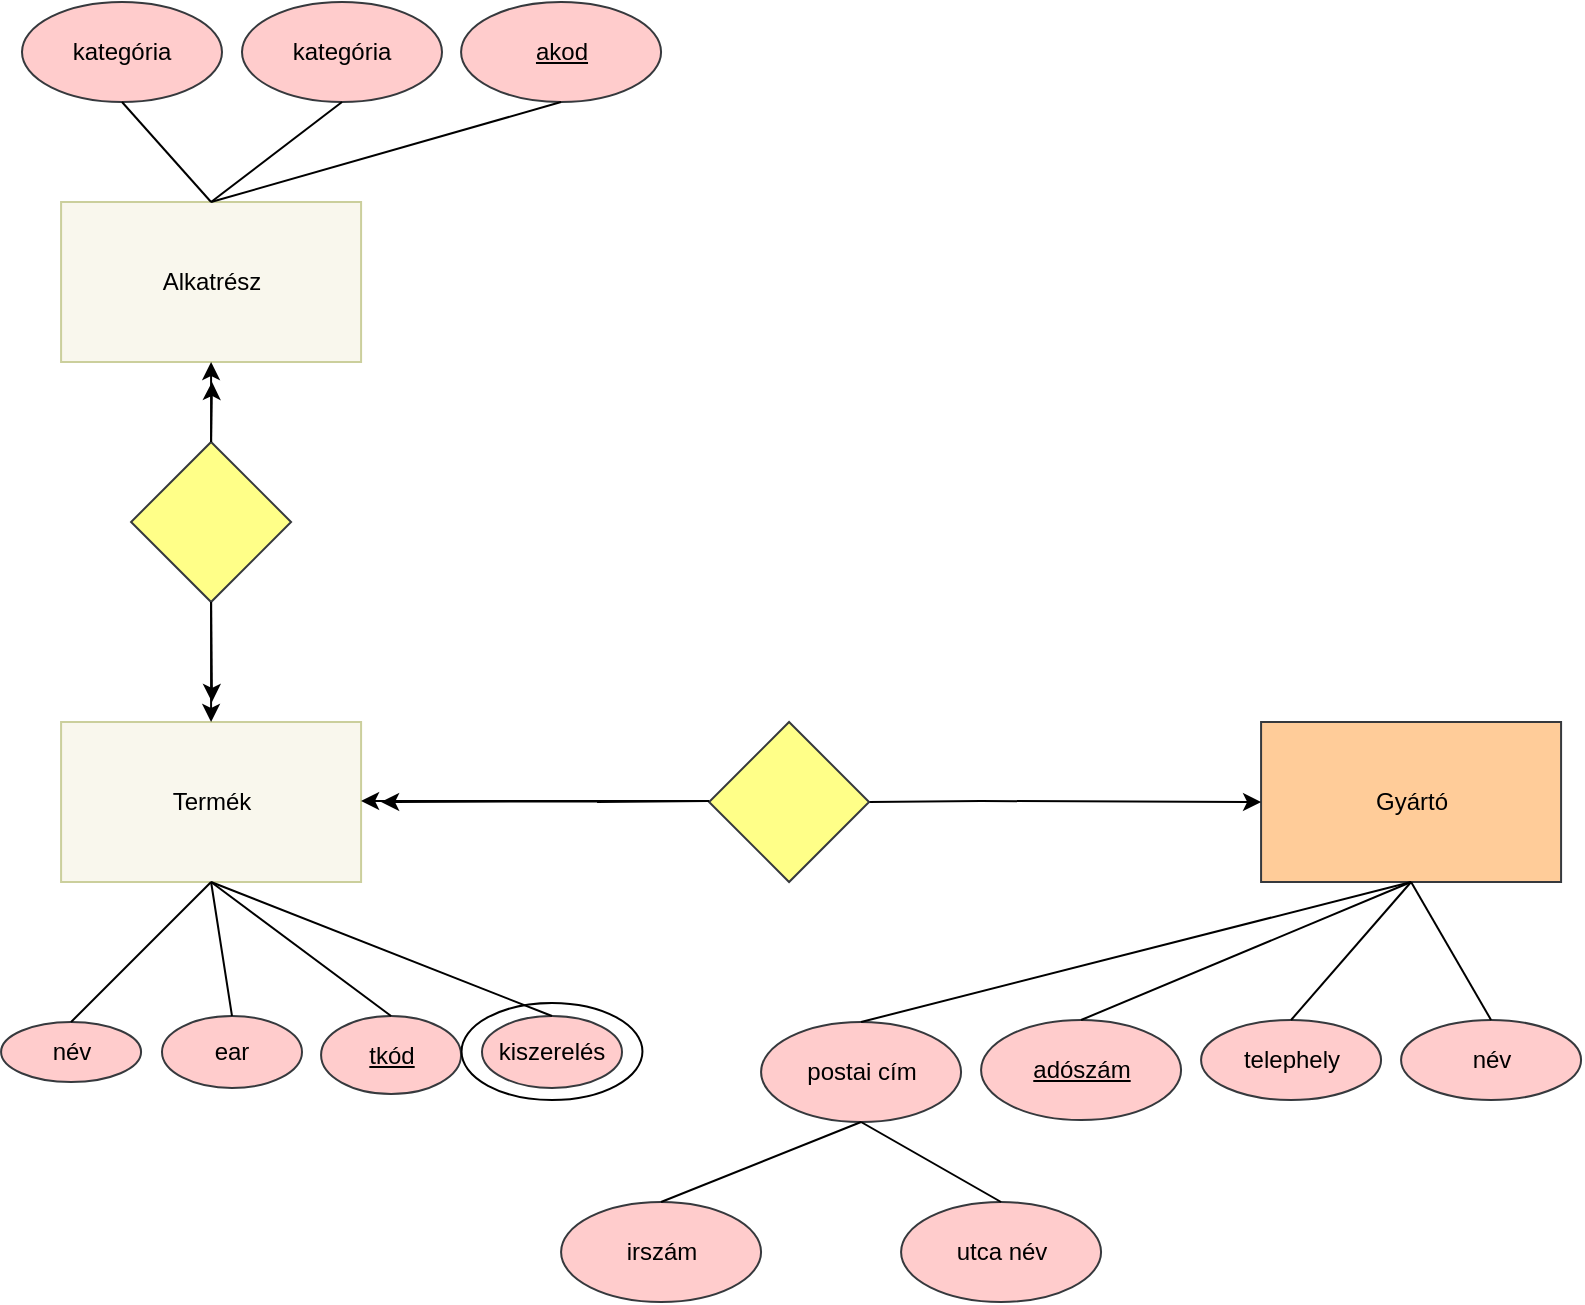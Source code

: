 <mxfile version="24.7.17">
  <diagram name="1 oldal" id="8_ZoQVMhJrcuSsGxvHBY">
    <mxGraphModel dx="1370" dy="780" grid="1" gridSize="10" guides="1" tooltips="1" connect="1" arrows="1" fold="1" page="1" pageScale="1" pageWidth="827" pageHeight="1169" math="0" shadow="0">
      <root>
        <mxCell id="0" />
        <mxCell id="1" parent="0" />
        <mxCell id="fOuyArTs9ZE_MJs5jXVL-1" value="Termék" style="rounded=0;whiteSpace=wrap;html=1;fillColor=#f9f7ed;strokeColor=#CBCF9C;" vertex="1" parent="1">
          <mxGeometry x="29.54" y="460" width="150" height="80" as="geometry" />
        </mxCell>
        <mxCell id="fOuyArTs9ZE_MJs5jXVL-4" value="Gyártó" style="rounded=0;whiteSpace=wrap;html=1;fillColor=#ffcc99;strokeColor=#36393d;" vertex="1" parent="1">
          <mxGeometry x="629.54" y="460" width="150" height="80" as="geometry" />
        </mxCell>
        <mxCell id="fOuyArTs9ZE_MJs5jXVL-6" value="" style="endArrow=classic;html=1;rounded=0;exitX=1;exitY=0.5;exitDx=0;exitDy=0;entryX=0;entryY=0.5;entryDx=0;entryDy=0;" edge="1" parent="1" source="fOuyArTs9ZE_MJs5jXVL-12" target="fOuyArTs9ZE_MJs5jXVL-4">
          <mxGeometry width="50" height="50" relative="1" as="geometry">
            <mxPoint x="379.54" y="499.5" as="sourcePoint" />
            <mxPoint x="609.54" y="500" as="targetPoint" />
            <Array as="points">
              <mxPoint x="489.54" y="499.5" />
            </Array>
          </mxGeometry>
        </mxCell>
        <mxCell id="fOuyArTs9ZE_MJs5jXVL-12" value="" style="rhombus;whiteSpace=wrap;html=1;fillColor=#ffff88;strokeColor=#36393d;" vertex="1" parent="1">
          <mxGeometry x="353.54" y="460" width="80" height="80" as="geometry" />
        </mxCell>
        <mxCell id="fOuyArTs9ZE_MJs5jXVL-13" value="" style="endArrow=classic;html=1;rounded=0;exitX=1;exitY=0.5;exitDx=0;exitDy=0;" edge="1" parent="1">
          <mxGeometry width="50" height="50" relative="1" as="geometry">
            <mxPoint x="297.54" y="500" as="sourcePoint" />
            <mxPoint x="189.54" y="500" as="targetPoint" />
            <Array as="points">
              <mxPoint x="353.54" y="499.5" />
            </Array>
          </mxGeometry>
        </mxCell>
        <mxCell id="fOuyArTs9ZE_MJs5jXVL-14" value="" style="endArrow=classic;html=1;rounded=0;entryX=1;entryY=0.5;entryDx=0;entryDy=0;exitX=0;exitY=0.5;exitDx=0;exitDy=0;" edge="1" parent="1">
          <mxGeometry width="50" height="50" relative="1" as="geometry">
            <mxPoint x="353.54" y="499.5" as="sourcePoint" />
            <mxPoint x="179.54" y="499.5" as="targetPoint" />
          </mxGeometry>
        </mxCell>
        <mxCell id="fOuyArTs9ZE_MJs5jXVL-16" value="név" style="ellipse;whiteSpace=wrap;html=1;fillColor=#ffcccc;strokeColor=#36393d;" vertex="1" parent="1">
          <mxGeometry x="-0.46" y="610" width="70" height="30" as="geometry" />
        </mxCell>
        <mxCell id="fOuyArTs9ZE_MJs5jXVL-19" value="ear" style="ellipse;whiteSpace=wrap;html=1;fillColor=#ffcccc;strokeColor=#36393d;" vertex="1" parent="1">
          <mxGeometry x="80" y="607" width="70" height="36" as="geometry" />
        </mxCell>
        <mxCell id="fOuyArTs9ZE_MJs5jXVL-22" value="telephely" style="ellipse;whiteSpace=wrap;html=1;fillColor=#ffcccc;strokeColor=#36393d;" vertex="1" parent="1">
          <mxGeometry x="599.54" y="609" width="90" height="40" as="geometry" />
        </mxCell>
        <mxCell id="fOuyArTs9ZE_MJs5jXVL-23" value="név" style="ellipse;whiteSpace=wrap;html=1;fillColor=#ffcccc;strokeColor=#36393d;" vertex="1" parent="1">
          <mxGeometry x="699.54" y="609" width="90" height="40" as="geometry" />
        </mxCell>
        <mxCell id="fOuyArTs9ZE_MJs5jXVL-24" value="&lt;u&gt;adószám&lt;/u&gt;" style="ellipse;whiteSpace=wrap;html=1;fillColor=#ffcccc;strokeColor=#36393d;" vertex="1" parent="1">
          <mxGeometry x="489.54" y="609" width="100" height="50" as="geometry" />
        </mxCell>
        <mxCell id="fOuyArTs9ZE_MJs5jXVL-26" value="&lt;u&gt;tkód&lt;/u&gt;" style="ellipse;whiteSpace=wrap;html=1;fillColor=#ffcccc;strokeColor=#36393d;" vertex="1" parent="1">
          <mxGeometry x="159.54" y="607" width="70" height="39" as="geometry" />
        </mxCell>
        <mxCell id="fOuyArTs9ZE_MJs5jXVL-29" value="" style="endArrow=none;html=1;rounded=0;exitX=0.5;exitY=0;exitDx=0;exitDy=0;entryX=0.5;entryY=1;entryDx=0;entryDy=0;" edge="1" parent="1" source="fOuyArTs9ZE_MJs5jXVL-16" target="fOuyArTs9ZE_MJs5jXVL-1">
          <mxGeometry width="50" height="50" relative="1" as="geometry">
            <mxPoint x="20.0" y="609.4" as="sourcePoint" />
            <mxPoint x="99.54" y="560" as="targetPoint" />
          </mxGeometry>
        </mxCell>
        <mxCell id="fOuyArTs9ZE_MJs5jXVL-31" value="" style="endArrow=none;html=1;rounded=0;exitX=0.5;exitY=0;exitDx=0;exitDy=0;entryX=0.5;entryY=1;entryDx=0;entryDy=0;" edge="1" parent="1" source="fOuyArTs9ZE_MJs5jXVL-19" target="fOuyArTs9ZE_MJs5jXVL-1">
          <mxGeometry width="50" height="50" relative="1" as="geometry">
            <mxPoint x="369.54" y="660" as="sourcePoint" />
            <mxPoint x="419.54" y="610" as="targetPoint" />
          </mxGeometry>
        </mxCell>
        <mxCell id="fOuyArTs9ZE_MJs5jXVL-32" value="" style="endArrow=none;html=1;rounded=0;exitX=0.5;exitY=0;exitDx=0;exitDy=0;entryX=0.5;entryY=1;entryDx=0;entryDy=0;" edge="1" parent="1" source="fOuyArTs9ZE_MJs5jXVL-26" target="fOuyArTs9ZE_MJs5jXVL-1">
          <mxGeometry width="50" height="50" relative="1" as="geometry">
            <mxPoint x="369.54" y="660" as="sourcePoint" />
            <mxPoint x="419.54" y="610" as="targetPoint" />
          </mxGeometry>
        </mxCell>
        <mxCell id="fOuyArTs9ZE_MJs5jXVL-34" value="" style="endArrow=none;html=1;rounded=0;entryX=0.5;entryY=1;entryDx=0;entryDy=0;exitX=0.5;exitY=0;exitDx=0;exitDy=0;" edge="1" parent="1" source="fOuyArTs9ZE_MJs5jXVL-24" target="fOuyArTs9ZE_MJs5jXVL-4">
          <mxGeometry width="50" height="50" relative="1" as="geometry">
            <mxPoint x="369.54" y="660" as="sourcePoint" />
            <mxPoint x="419.54" y="610" as="targetPoint" />
          </mxGeometry>
        </mxCell>
        <mxCell id="fOuyArTs9ZE_MJs5jXVL-37" value="" style="endArrow=none;html=1;rounded=0;exitX=0.5;exitY=0;exitDx=0;exitDy=0;entryX=0.5;entryY=1;entryDx=0;entryDy=0;" edge="1" parent="1" source="fOuyArTs9ZE_MJs5jXVL-22" target="fOuyArTs9ZE_MJs5jXVL-4">
          <mxGeometry width="50" height="50" relative="1" as="geometry">
            <mxPoint x="369.54" y="660" as="sourcePoint" />
            <mxPoint x="419.54" y="610" as="targetPoint" />
          </mxGeometry>
        </mxCell>
        <mxCell id="fOuyArTs9ZE_MJs5jXVL-38" value="" style="endArrow=none;html=1;rounded=0;exitX=0.5;exitY=0;exitDx=0;exitDy=0;entryX=0.5;entryY=1;entryDx=0;entryDy=0;" edge="1" parent="1" source="fOuyArTs9ZE_MJs5jXVL-23" target="fOuyArTs9ZE_MJs5jXVL-4">
          <mxGeometry width="50" height="50" relative="1" as="geometry">
            <mxPoint x="369.54" y="660" as="sourcePoint" />
            <mxPoint x="419.54" y="610" as="targetPoint" />
          </mxGeometry>
        </mxCell>
        <mxCell id="fOuyArTs9ZE_MJs5jXVL-40" value="postai cím" style="ellipse;whiteSpace=wrap;html=1;fillColor=#ffcccc;strokeColor=#36393d;" vertex="1" parent="1">
          <mxGeometry x="379.54" y="610" width="100" height="50" as="geometry" />
        </mxCell>
        <mxCell id="fOuyArTs9ZE_MJs5jXVL-41" value="" style="endArrow=none;html=1;rounded=0;exitX=0.5;exitY=0;exitDx=0;exitDy=0;entryX=0.5;entryY=1;entryDx=0;entryDy=0;" edge="1" parent="1" source="fOuyArTs9ZE_MJs5jXVL-40" target="fOuyArTs9ZE_MJs5jXVL-4">
          <mxGeometry width="50" height="50" relative="1" as="geometry">
            <mxPoint x="509.54" y="660" as="sourcePoint" />
            <mxPoint x="559.54" y="610" as="targetPoint" />
          </mxGeometry>
        </mxCell>
        <mxCell id="fOuyArTs9ZE_MJs5jXVL-42" value="utca név" style="ellipse;whiteSpace=wrap;html=1;fillColor=#ffcccc;strokeColor=#36393d;" vertex="1" parent="1">
          <mxGeometry x="449.54" y="700" width="100" height="50" as="geometry" />
        </mxCell>
        <mxCell id="fOuyArTs9ZE_MJs5jXVL-43" value="irszám" style="ellipse;whiteSpace=wrap;html=1;fillColor=#ffcccc;strokeColor=#36393d;" vertex="1" parent="1">
          <mxGeometry x="279.54" y="700" width="100" height="50" as="geometry" />
        </mxCell>
        <mxCell id="fOuyArTs9ZE_MJs5jXVL-44" value="" style="endArrow=none;html=1;rounded=0;exitX=0.5;exitY=0;exitDx=0;exitDy=0;entryX=0.5;entryY=1;entryDx=0;entryDy=0;" edge="1" parent="1" source="fOuyArTs9ZE_MJs5jXVL-43" target="fOuyArTs9ZE_MJs5jXVL-40">
          <mxGeometry width="50" height="50" relative="1" as="geometry">
            <mxPoint x="419.54" y="660" as="sourcePoint" />
            <mxPoint x="469.54" y="610" as="targetPoint" />
          </mxGeometry>
        </mxCell>
        <mxCell id="fOuyArTs9ZE_MJs5jXVL-45" value="" style="endArrow=none;html=1;rounded=0;entryX=0.5;entryY=1;entryDx=0;entryDy=0;exitX=0.5;exitY=0;exitDx=0;exitDy=0;" edge="1" parent="1" source="fOuyArTs9ZE_MJs5jXVL-42" target="fOuyArTs9ZE_MJs5jXVL-40">
          <mxGeometry width="50" height="50" relative="1" as="geometry">
            <mxPoint x="469.54" y="850" as="sourcePoint" />
            <mxPoint x="519.54" y="800" as="targetPoint" />
          </mxGeometry>
        </mxCell>
        <mxCell id="fOuyArTs9ZE_MJs5jXVL-46" value="kiszerelés" style="ellipse;whiteSpace=wrap;html=1;fillColor=#ffcccc;strokeColor=#36393d;" vertex="1" parent="1">
          <mxGeometry x="240" y="607" width="70" height="36" as="geometry" />
        </mxCell>
        <mxCell id="fOuyArTs9ZE_MJs5jXVL-47" value="" style="endArrow=none;html=1;rounded=0;exitX=0.5;exitY=0;exitDx=0;exitDy=0;entryX=0.5;entryY=1;entryDx=0;entryDy=0;" edge="1" parent="1" source="fOuyArTs9ZE_MJs5jXVL-46" target="fOuyArTs9ZE_MJs5jXVL-1">
          <mxGeometry width="50" height="50" relative="1" as="geometry">
            <mxPoint x="149.54" y="660" as="sourcePoint" />
            <mxPoint x="199.54" y="610" as="targetPoint" />
          </mxGeometry>
        </mxCell>
        <mxCell id="fOuyArTs9ZE_MJs5jXVL-50" value="Alkatrész" style="rounded=0;whiteSpace=wrap;html=1;fillColor=#f9f7ed;strokeColor=#CBCF9C;" vertex="1" parent="1">
          <mxGeometry x="29.54" y="200" width="150" height="80" as="geometry" />
        </mxCell>
        <mxCell id="fOuyArTs9ZE_MJs5jXVL-51" value="" style="rhombus;whiteSpace=wrap;html=1;fillColor=#ffff88;strokeColor=#36393d;" vertex="1" parent="1">
          <mxGeometry x="64.54" y="320" width="80" height="80" as="geometry" />
        </mxCell>
        <mxCell id="fOuyArTs9ZE_MJs5jXVL-52" value="" style="endArrow=classic;html=1;rounded=0;exitX=0.5;exitY=0;exitDx=0;exitDy=0;entryX=0.5;entryY=1;entryDx=0;entryDy=0;" edge="1" parent="1" source="fOuyArTs9ZE_MJs5jXVL-51" target="fOuyArTs9ZE_MJs5jXVL-50">
          <mxGeometry width="50" height="50" relative="1" as="geometry">
            <mxPoint x="159.54" y="360" as="sourcePoint" />
            <mxPoint x="209.54" y="310" as="targetPoint" />
          </mxGeometry>
        </mxCell>
        <mxCell id="fOuyArTs9ZE_MJs5jXVL-53" value="" style="endArrow=classic;html=1;rounded=0;exitX=0.5;exitY=0;exitDx=0;exitDy=0;" edge="1" parent="1" source="fOuyArTs9ZE_MJs5jXVL-51">
          <mxGeometry width="50" height="50" relative="1" as="geometry">
            <mxPoint x="270" y="530" as="sourcePoint" />
            <mxPoint x="105" y="290" as="targetPoint" />
          </mxGeometry>
        </mxCell>
        <mxCell id="fOuyArTs9ZE_MJs5jXVL-54" value="" style="endArrow=classic;html=1;rounded=0;exitX=0.5;exitY=1;exitDx=0;exitDy=0;entryX=0.5;entryY=0;entryDx=0;entryDy=0;" edge="1" parent="1" source="fOuyArTs9ZE_MJs5jXVL-51" target="fOuyArTs9ZE_MJs5jXVL-1">
          <mxGeometry width="50" height="50" relative="1" as="geometry">
            <mxPoint x="270" y="530" as="sourcePoint" />
            <mxPoint x="320" y="480" as="targetPoint" />
          </mxGeometry>
        </mxCell>
        <mxCell id="fOuyArTs9ZE_MJs5jXVL-55" value="" style="endArrow=classic;html=1;rounded=0;exitX=0.5;exitY=1;exitDx=0;exitDy=0;" edge="1" parent="1" source="fOuyArTs9ZE_MJs5jXVL-51">
          <mxGeometry width="50" height="50" relative="1" as="geometry">
            <mxPoint x="270" y="530" as="sourcePoint" />
            <mxPoint x="105" y="450" as="targetPoint" />
          </mxGeometry>
        </mxCell>
        <mxCell id="fOuyArTs9ZE_MJs5jXVL-56" value="" style="ellipse;whiteSpace=wrap;html=1;fillColor=none;" vertex="1" parent="1">
          <mxGeometry x="229.77" y="600.5" width="90.46" height="48.5" as="geometry" />
        </mxCell>
        <mxCell id="fOuyArTs9ZE_MJs5jXVL-57" value="&lt;u&gt;akod&lt;/u&gt;" style="ellipse;whiteSpace=wrap;html=1;fillColor=#ffcccc;strokeColor=#36393d;" vertex="1" parent="1">
          <mxGeometry x="229.54" y="100" width="100" height="50" as="geometry" />
        </mxCell>
        <mxCell id="fOuyArTs9ZE_MJs5jXVL-58" value="kategória" style="ellipse;whiteSpace=wrap;html=1;fillColor=#ffcccc;strokeColor=#36393d;" vertex="1" parent="1">
          <mxGeometry x="10" y="100" width="100" height="50" as="geometry" />
        </mxCell>
        <mxCell id="fOuyArTs9ZE_MJs5jXVL-59" value="" style="endArrow=none;html=1;rounded=0;exitX=0.5;exitY=0;exitDx=0;exitDy=0;entryX=0.5;entryY=1;entryDx=0;entryDy=0;" edge="1" parent="1" source="fOuyArTs9ZE_MJs5jXVL-50" target="fOuyArTs9ZE_MJs5jXVL-58">
          <mxGeometry width="50" height="50" relative="1" as="geometry">
            <mxPoint x="580" y="430" as="sourcePoint" />
            <mxPoint x="630" y="380" as="targetPoint" />
          </mxGeometry>
        </mxCell>
        <mxCell id="fOuyArTs9ZE_MJs5jXVL-60" value="" style="endArrow=none;html=1;rounded=0;exitX=0.5;exitY=0;exitDx=0;exitDy=0;entryX=0.5;entryY=1;entryDx=0;entryDy=0;" edge="1" parent="1" source="fOuyArTs9ZE_MJs5jXVL-50" target="fOuyArTs9ZE_MJs5jXVL-57">
          <mxGeometry width="50" height="50" relative="1" as="geometry">
            <mxPoint x="580" y="430" as="sourcePoint" />
            <mxPoint x="630" y="380" as="targetPoint" />
          </mxGeometry>
        </mxCell>
        <mxCell id="fOuyArTs9ZE_MJs5jXVL-61" value="kategória" style="ellipse;whiteSpace=wrap;html=1;fillColor=#ffcccc;strokeColor=#36393d;" vertex="1" parent="1">
          <mxGeometry x="120" y="100" width="100" height="50" as="geometry" />
        </mxCell>
        <mxCell id="fOuyArTs9ZE_MJs5jXVL-62" value="" style="endArrow=none;html=1;rounded=0;exitX=0.5;exitY=0;exitDx=0;exitDy=0;entryX=0.5;entryY=1;entryDx=0;entryDy=0;" edge="1" parent="1" source="fOuyArTs9ZE_MJs5jXVL-50" target="fOuyArTs9ZE_MJs5jXVL-61">
          <mxGeometry width="50" height="50" relative="1" as="geometry">
            <mxPoint x="580" y="430" as="sourcePoint" />
            <mxPoint x="630" y="380" as="targetPoint" />
          </mxGeometry>
        </mxCell>
      </root>
    </mxGraphModel>
  </diagram>
</mxfile>

